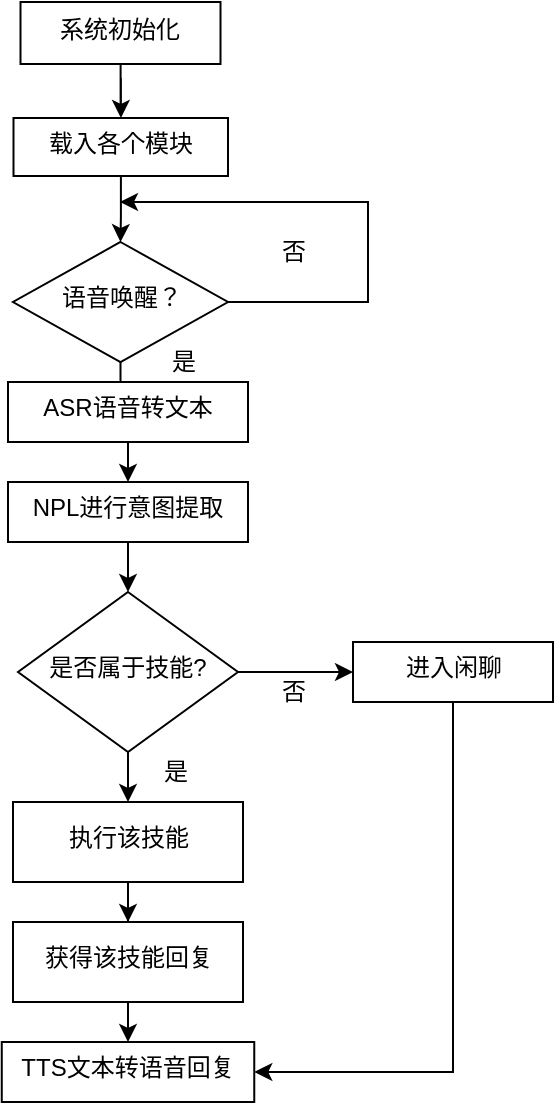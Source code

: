 <mxfile version="18.1.3" type="github">
  <diagram id="C5RBs43oDa-KdzZeNtuy" name="Page-1">
    <mxGraphModel dx="1238" dy="641" grid="0" gridSize="10" guides="1" tooltips="1" connect="1" arrows="1" fold="1" page="1" pageScale="1" pageWidth="827" pageHeight="1169" math="0" shadow="0">
      <root>
        <mxCell id="WIyWlLk6GJQsqaUBKTNV-0" />
        <mxCell id="WIyWlLk6GJQsqaUBKTNV-1" parent="WIyWlLk6GJQsqaUBKTNV-0" />
        <mxCell id="y1VJf1b-ma_i-xIwA6ot-2" style="edgeStyle=orthogonalEdgeStyle;rounded=0;orthogonalLoop=1;jettySize=auto;html=1;exitX=1;exitY=0.5;exitDx=0;exitDy=0;" parent="WIyWlLk6GJQsqaUBKTNV-1" source="SzYyGmYEJWDLY--DbEmP-0" edge="1">
          <mxGeometry relative="1" as="geometry">
            <mxPoint x="336" y="120" as="targetPoint" />
            <Array as="points">
              <mxPoint x="460" y="170" />
              <mxPoint x="460" y="120" />
              <mxPoint x="336" y="120" />
            </Array>
          </mxGeometry>
        </mxCell>
        <mxCell id="y1VJf1b-ma_i-xIwA6ot-3" value="" style="edgeStyle=orthogonalEdgeStyle;rounded=0;orthogonalLoop=1;jettySize=auto;html=1;" parent="WIyWlLk6GJQsqaUBKTNV-1" source="SzYyGmYEJWDLY--DbEmP-0" target="SzYyGmYEJWDLY--DbEmP-7" edge="1">
          <mxGeometry relative="1" as="geometry" />
        </mxCell>
        <mxCell id="SzYyGmYEJWDLY--DbEmP-0" value="语音唤醒？" style="rhombus;whiteSpace=wrap;html=1;shadow=0;fontFamily=Helvetica;fontSize=12;align=center;strokeWidth=1;spacing=6;spacingTop=-4;" parent="WIyWlLk6GJQsqaUBKTNV-1" vertex="1">
          <mxGeometry x="282.5" y="140" width="107.5" height="60" as="geometry" />
        </mxCell>
        <mxCell id="SzYyGmYEJWDLY--DbEmP-3" value="否" style="text;html=1;strokeColor=none;fillColor=none;align=center;verticalAlign=middle;whiteSpace=wrap;rounded=0;" parent="WIyWlLk6GJQsqaUBKTNV-1" vertex="1">
          <mxGeometry x="392.5" y="130" width="60" height="30" as="geometry" />
        </mxCell>
        <mxCell id="SzYyGmYEJWDLY--DbEmP-4" value="ASR语音转文本" style="whiteSpace=wrap;html=1;shadow=0;strokeWidth=1;spacing=6;spacingTop=-4;" parent="WIyWlLk6GJQsqaUBKTNV-1" vertex="1">
          <mxGeometry x="280" y="210" width="120" height="30" as="geometry" />
        </mxCell>
        <mxCell id="SzYyGmYEJWDLY--DbEmP-6" value="是" style="text;html=1;strokeColor=none;fillColor=none;align=center;verticalAlign=middle;whiteSpace=wrap;rounded=0;" parent="WIyWlLk6GJQsqaUBKTNV-1" vertex="1">
          <mxGeometry x="337.5" y="185" width="60" height="30" as="geometry" />
        </mxCell>
        <mxCell id="y1VJf1b-ma_i-xIwA6ot-4" value="" style="edgeStyle=orthogonalEdgeStyle;rounded=0;orthogonalLoop=1;jettySize=auto;html=1;" parent="WIyWlLk6GJQsqaUBKTNV-1" source="SzYyGmYEJWDLY--DbEmP-7" target="SzYyGmYEJWDLY--DbEmP-9" edge="1">
          <mxGeometry relative="1" as="geometry" />
        </mxCell>
        <mxCell id="SzYyGmYEJWDLY--DbEmP-7" value="NPL进行意图提取" style="whiteSpace=wrap;html=1;shadow=0;strokeWidth=1;spacing=6;spacingTop=-4;" parent="WIyWlLk6GJQsqaUBKTNV-1" vertex="1">
          <mxGeometry x="280" y="260" width="120" height="30" as="geometry" />
        </mxCell>
        <mxCell id="SzYyGmYEJWDLY--DbEmP-13" value="" style="edgeStyle=orthogonalEdgeStyle;rounded=0;orthogonalLoop=1;jettySize=auto;html=1;" parent="WIyWlLk6GJQsqaUBKTNV-1" source="SzYyGmYEJWDLY--DbEmP-9" target="SzYyGmYEJWDLY--DbEmP-11" edge="1">
          <mxGeometry relative="1" as="geometry" />
        </mxCell>
        <mxCell id="SzYyGmYEJWDLY--DbEmP-14" value="" style="edgeStyle=orthogonalEdgeStyle;rounded=0;orthogonalLoop=1;jettySize=auto;html=1;" parent="WIyWlLk6GJQsqaUBKTNV-1" source="SzYyGmYEJWDLY--DbEmP-9" target="SzYyGmYEJWDLY--DbEmP-12" edge="1">
          <mxGeometry relative="1" as="geometry" />
        </mxCell>
        <mxCell id="SzYyGmYEJWDLY--DbEmP-9" value="是否属于技能?" style="rhombus;whiteSpace=wrap;html=1;shadow=0;fontFamily=Helvetica;fontSize=12;align=center;strokeWidth=1;spacing=6;spacingTop=-4;" parent="WIyWlLk6GJQsqaUBKTNV-1" vertex="1">
          <mxGeometry x="285" y="315" width="110" height="80" as="geometry" />
        </mxCell>
        <mxCell id="SzYyGmYEJWDLY--DbEmP-19" value="" style="edgeStyle=orthogonalEdgeStyle;rounded=0;orthogonalLoop=1;jettySize=auto;html=1;" parent="WIyWlLk6GJQsqaUBKTNV-1" source="SzYyGmYEJWDLY--DbEmP-11" target="SzYyGmYEJWDLY--DbEmP-18" edge="1">
          <mxGeometry relative="1" as="geometry" />
        </mxCell>
        <mxCell id="SzYyGmYEJWDLY--DbEmP-11" value="执行该技能" style="whiteSpace=wrap;html=1;shadow=0;strokeWidth=1;spacing=6;spacingTop=-4;" parent="WIyWlLk6GJQsqaUBKTNV-1" vertex="1">
          <mxGeometry x="282.5" y="420" width="115" height="40" as="geometry" />
        </mxCell>
        <mxCell id="SzYyGmYEJWDLY--DbEmP-22" style="edgeStyle=orthogonalEdgeStyle;rounded=0;orthogonalLoop=1;jettySize=auto;html=1;exitX=0.5;exitY=1;exitDx=0;exitDy=0;entryX=1;entryY=0.5;entryDx=0;entryDy=0;" parent="WIyWlLk6GJQsqaUBKTNV-1" source="SzYyGmYEJWDLY--DbEmP-12" target="SzYyGmYEJWDLY--DbEmP-20" edge="1">
          <mxGeometry relative="1" as="geometry" />
        </mxCell>
        <mxCell id="SzYyGmYEJWDLY--DbEmP-12" value="进入闲聊" style="whiteSpace=wrap;html=1;shadow=0;strokeWidth=1;spacing=6;spacingTop=-4;" parent="WIyWlLk6GJQsqaUBKTNV-1" vertex="1">
          <mxGeometry x="452.5" y="340" width="100" height="30" as="geometry" />
        </mxCell>
        <mxCell id="SzYyGmYEJWDLY--DbEmP-15" value="是" style="text;html=1;strokeColor=none;fillColor=none;align=center;verticalAlign=middle;whiteSpace=wrap;rounded=0;" parent="WIyWlLk6GJQsqaUBKTNV-1" vertex="1">
          <mxGeometry x="333.75" y="390" width="60" height="30" as="geometry" />
        </mxCell>
        <mxCell id="SzYyGmYEJWDLY--DbEmP-17" value="否" style="text;html=1;strokeColor=none;fillColor=none;align=center;verticalAlign=middle;whiteSpace=wrap;rounded=0;" parent="WIyWlLk6GJQsqaUBKTNV-1" vertex="1">
          <mxGeometry x="392.5" y="350" width="60" height="30" as="geometry" />
        </mxCell>
        <mxCell id="SzYyGmYEJWDLY--DbEmP-21" value="" style="edgeStyle=orthogonalEdgeStyle;rounded=0;orthogonalLoop=1;jettySize=auto;html=1;" parent="WIyWlLk6GJQsqaUBKTNV-1" source="SzYyGmYEJWDLY--DbEmP-18" target="SzYyGmYEJWDLY--DbEmP-20" edge="1">
          <mxGeometry relative="1" as="geometry" />
        </mxCell>
        <mxCell id="SzYyGmYEJWDLY--DbEmP-18" value="获得该技能回复" style="whiteSpace=wrap;html=1;shadow=0;strokeWidth=1;spacing=6;spacingTop=-4;" parent="WIyWlLk6GJQsqaUBKTNV-1" vertex="1">
          <mxGeometry x="282.5" y="480" width="115" height="40" as="geometry" />
        </mxCell>
        <mxCell id="SzYyGmYEJWDLY--DbEmP-20" value="TTS文本转语音回复" style="whiteSpace=wrap;html=1;shadow=0;strokeWidth=1;spacing=6;spacingTop=-4;" parent="WIyWlLk6GJQsqaUBKTNV-1" vertex="1">
          <mxGeometry x="276.88" y="540" width="126.25" height="30" as="geometry" />
        </mxCell>
        <mxCell id="y1VJf1b-ma_i-xIwA6ot-1" value="" style="edgeStyle=orthogonalEdgeStyle;rounded=0;orthogonalLoop=1;jettySize=auto;html=1;" parent="WIyWlLk6GJQsqaUBKTNV-1" source="y1VJf1b-ma_i-xIwA6ot-0" target="SzYyGmYEJWDLY--DbEmP-0" edge="1">
          <mxGeometry relative="1" as="geometry" />
        </mxCell>
        <mxCell id="y1VJf1b-ma_i-xIwA6ot-0" value="载入各个模块" style="whiteSpace=wrap;html=1;shadow=0;strokeWidth=1;spacing=6;spacingTop=-4;" parent="WIyWlLk6GJQsqaUBKTNV-1" vertex="1">
          <mxGeometry x="282.75" y="78" width="107.25" height="29" as="geometry" />
        </mxCell>
        <mxCell id="HLBuxAbpGNAGlJ9Hw90W-1" value="" style="edgeStyle=orthogonalEdgeStyle;rounded=0;orthogonalLoop=1;jettySize=auto;html=1;startArrow=none;startFill=0;" edge="1" parent="WIyWlLk6GJQsqaUBKTNV-1" source="HLBuxAbpGNAGlJ9Hw90W-0" target="y1VJf1b-ma_i-xIwA6ot-0">
          <mxGeometry relative="1" as="geometry" />
        </mxCell>
        <mxCell id="HLBuxAbpGNAGlJ9Hw90W-0" value="系统初始化" style="whiteSpace=wrap;html=1;shadow=0;strokeWidth=1;spacing=6;spacingTop=-4;" vertex="1" parent="WIyWlLk6GJQsqaUBKTNV-1">
          <mxGeometry x="286.25" y="20" width="100" height="31" as="geometry" />
        </mxCell>
      </root>
    </mxGraphModel>
  </diagram>
</mxfile>
